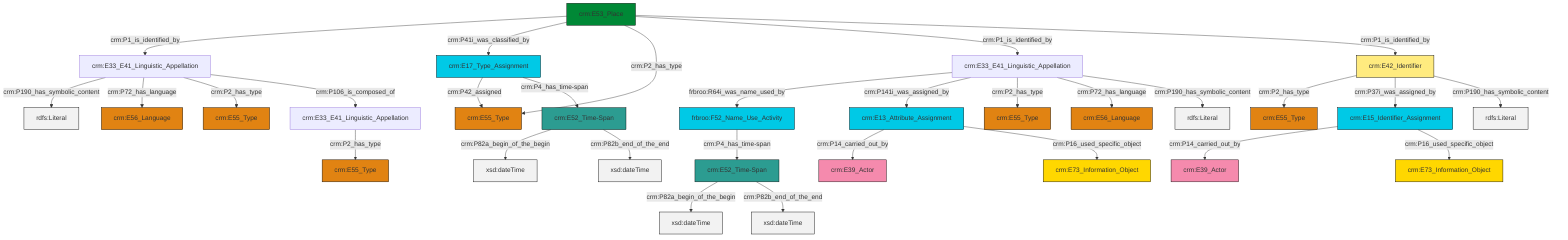 graph TD
classDef Literal fill:#f2f2f2,stroke:#000000;
classDef CRM_Entity fill:#FFFFFF,stroke:#000000;
classDef Temporal_Entity fill:#00C9E6, stroke:#000000;
classDef Type fill:#E18312, stroke:#000000;
classDef Time-Span fill:#2C9C91, stroke:#000000;
classDef Appellation fill:#FFEB7F, stroke:#000000;
classDef Place fill:#008836, stroke:#000000;
classDef Persistent_Item fill:#B266B2, stroke:#000000;
classDef Conceptual_Object fill:#FFD700, stroke:#000000;
classDef Physical_Thing fill:#D2B48C, stroke:#000000;
classDef Actor fill:#f58aad, stroke:#000000;
classDef PC_Classes fill:#4ce600, stroke:#000000;
classDef Multi fill:#cccccc,stroke:#000000;

0["crm:E42_Identifier"]:::Appellation -->|crm:P2_has_type| 1["crm:E55_Type"]:::Type
6["crm:E33_E41_Linguistic_Appellation"]:::Default -->|frbroo:R64i_was_name_used_by| 7["frbroo:F52_Name_Use_Activity"]:::Temporal_Entity
8["crm:E33_E41_Linguistic_Appellation"]:::Default -->|crm:P2_has_type| 9["crm:E55_Type"]:::Type
14["crm:E53_Place"]:::Place -->|crm:P1_is_identified_by| 2["crm:E33_E41_Linguistic_Appellation"]:::Default
14["crm:E53_Place"]:::Place -->|crm:P41i_was_classified_by| 19["crm:E17_Type_Assignment"]:::Temporal_Entity
22["crm:E13_Attribute_Assignment"]:::Temporal_Entity -->|crm:P14_carried_out_by| 23["crm:E39_Actor"]:::Actor
14["crm:E53_Place"]:::Place -->|crm:P2_has_type| 4["crm:E55_Type"]:::Type
22["crm:E13_Attribute_Assignment"]:::Temporal_Entity -->|crm:P16_used_specific_object| 17["crm:E73_Information_Object"]:::Conceptual_Object
6["crm:E33_E41_Linguistic_Appellation"]:::Default -->|crm:P141i_was_assigned_by| 22["crm:E13_Attribute_Assignment"]:::Temporal_Entity
7["frbroo:F52_Name_Use_Activity"]:::Temporal_Entity -->|crm:P4_has_time-span| 26["crm:E52_Time-Span"]:::Time-Span
6["crm:E33_E41_Linguistic_Appellation"]:::Default -->|crm:P2_has_type| 28["crm:E55_Type"]:::Type
14["crm:E53_Place"]:::Place -->|crm:P1_is_identified_by| 6["crm:E33_E41_Linguistic_Appellation"]:::Default
2["crm:E33_E41_Linguistic_Appellation"]:::Default -->|crm:P190_has_symbolic_content| 36[rdfs:Literal]:::Literal
6["crm:E33_E41_Linguistic_Appellation"]:::Default -->|crm:P72_has_language| 15["crm:E56_Language"]:::Type
0["crm:E42_Identifier"]:::Appellation -->|crm:P37i_was_assigned_by| 39["crm:E15_Identifier_Assignment"]:::Temporal_Entity
0["crm:E42_Identifier"]:::Appellation -->|crm:P190_has_symbolic_content| 40[rdfs:Literal]:::Literal
6["crm:E33_E41_Linguistic_Appellation"]:::Default -->|crm:P190_has_symbolic_content| 41[rdfs:Literal]:::Literal
26["crm:E52_Time-Span"]:::Time-Span -->|crm:P82a_begin_of_the_begin| 44[xsd:dateTime]:::Literal
14["crm:E53_Place"]:::Place -->|crm:P1_is_identified_by| 0["crm:E42_Identifier"]:::Appellation
26["crm:E52_Time-Span"]:::Time-Span -->|crm:P82b_end_of_the_end| 46[xsd:dateTime]:::Literal
24["crm:E52_Time-Span"]:::Time-Span -->|crm:P82a_begin_of_the_begin| 47[xsd:dateTime]:::Literal
24["crm:E52_Time-Span"]:::Time-Span -->|crm:P82b_end_of_the_end| 49[xsd:dateTime]:::Literal
19["crm:E17_Type_Assignment"]:::Temporal_Entity -->|crm:P42_assigned| 4["crm:E55_Type"]:::Type
39["crm:E15_Identifier_Assignment"]:::Temporal_Entity -->|crm:P14_carried_out_by| 30["crm:E39_Actor"]:::Actor
2["crm:E33_E41_Linguistic_Appellation"]:::Default -->|crm:P72_has_language| 51["crm:E56_Language"]:::Type
2["crm:E33_E41_Linguistic_Appellation"]:::Default -->|crm:P2_has_type| 32["crm:E55_Type"]:::Type
39["crm:E15_Identifier_Assignment"]:::Temporal_Entity -->|crm:P16_used_specific_object| 11["crm:E73_Information_Object"]:::Conceptual_Object
19["crm:E17_Type_Assignment"]:::Temporal_Entity -->|crm:P4_has_time-span| 24["crm:E52_Time-Span"]:::Time-Span
2["crm:E33_E41_Linguistic_Appellation"]:::Default -->|crm:P106_is_composed_of| 8["crm:E33_E41_Linguistic_Appellation"]:::Default